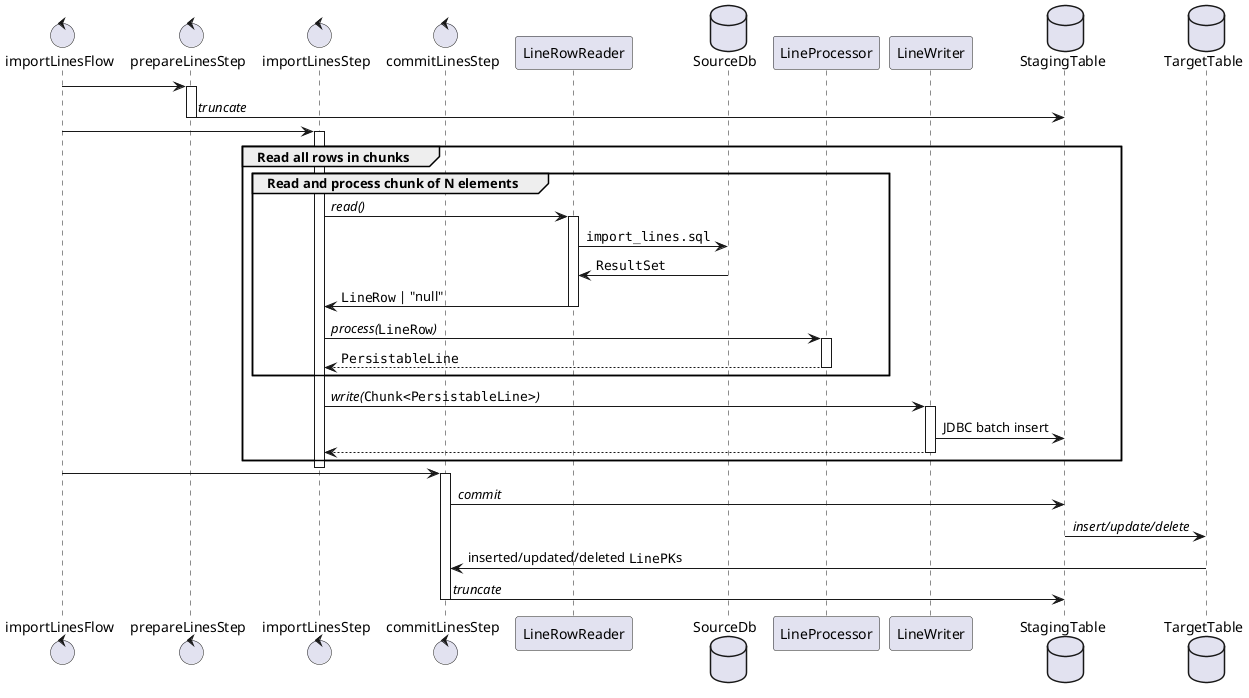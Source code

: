 @startuml

control importLinesFlow as flow
control prepareLinesStep as prepare_step
control importLinesStep as import_step
control commitLinesStep as commit_step
participant LineRowReader as reader
database SourceDb as sdb
participant LineProcessor as processor
participant LineWriter as writer
database StagingTable as staging_table
database TargetTable as target_table

flow -> prepare_step
activate prepare_step

prepare_step -> staging_table : //truncate//
deactivate prepare_step

flow -> import_step
activate import_step

group Read all rows in chunks

    group Read and process chunk of N elements

        import_step -> reader : //read()//
        activate reader

        reader -> sdb : ""import_lines.sql""
        reader <- sdb : ""ResultSet""

        import_step <- reader :""LineRow"" | "null"
        deactivate reader

        import_step -> processor : //process(//""LineRow""//)//
        activate processor
        import_step <-- processor : ""PersistableLine""
        deactivate processor

    end

    import_step -> writer : //write(//""Chunk<PersistableLine>""//)//
    activate writer
    writer -> staging_table : JDBC batch insert
    import_step <-- writer
    deactivate writer

end

deactivate import_step

flow -> commit_step
activate commit_step

commit_step -> staging_table : //commit//
staging_table -> target_table : //insert/update/delete//
commit_step <- target_table : inserted/updated/deleted ""LinePK""s

commit_step -> staging_table : //truncate//
deactivate commit_step

@enduml

